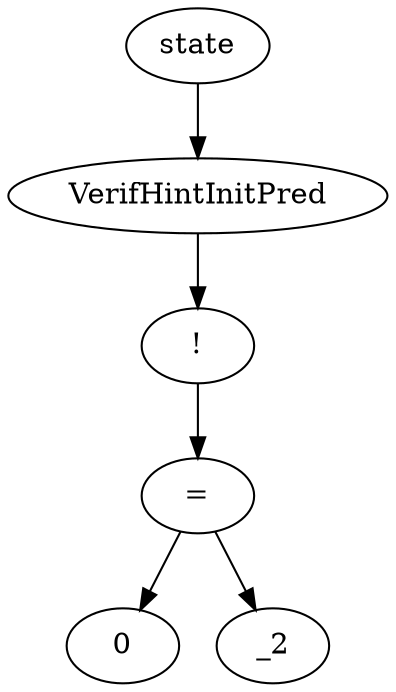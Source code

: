 digraph dag {
0 [label="state"];
1 [label="VerifHintInitPred"];
2 [label="!"];
3 [label="="];
4 [label="0"];
5 [label="_2"];
"0" -> "1"[label=""]
"1" -> "2"[label=""]
"2" -> "3"[label=""]
"3" -> "5"[label=""]
"3" -> "4"[label=""]
}
